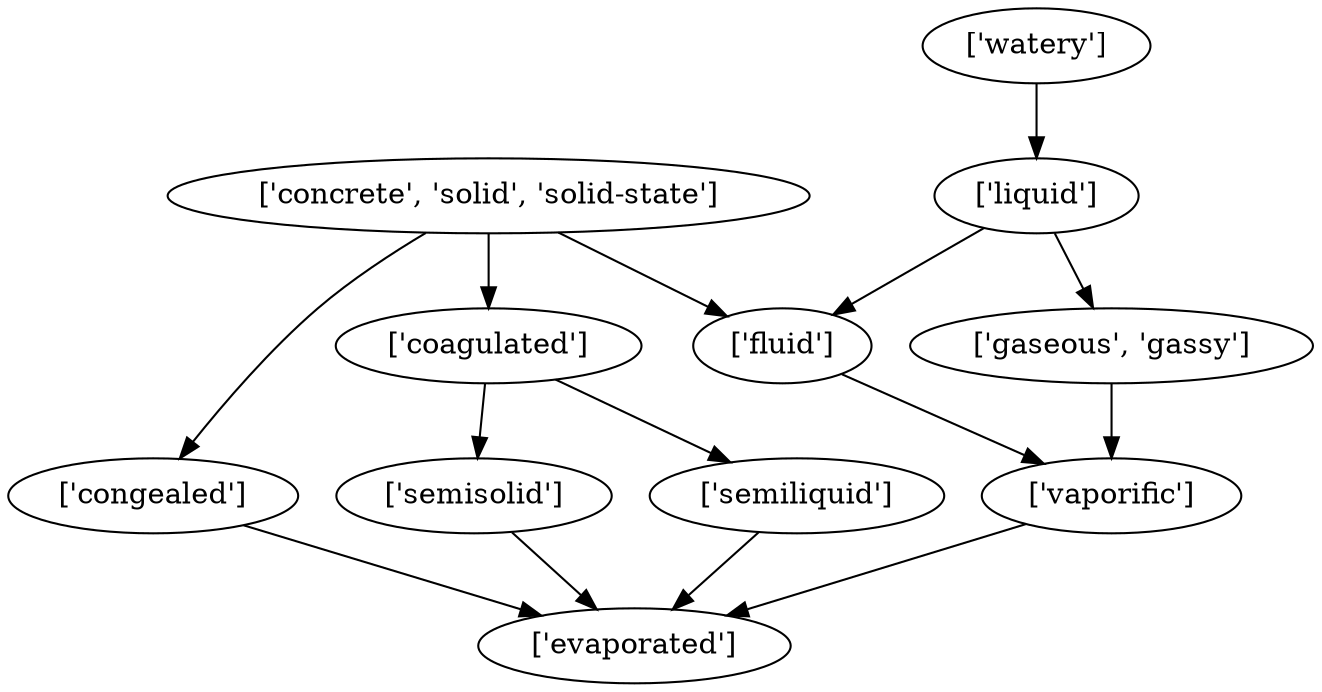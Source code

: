 strict digraph  {
	"['liquid']" -> "['fluid']";
	"['liquid']" -> "['gaseous', 'gassy']";
	"['fluid']" -> "['vaporific']";
	"['gaseous', 'gassy']" -> "['vaporific']";
	"['concrete', 'solid', 'solid-state']" -> "['fluid']";
	"['concrete', 'solid', 'solid-state']" -> "['coagulated']";
	"['concrete', 'solid', 'solid-state']" -> "['congealed']";
	"['coagulated']" -> "['semiliquid']";
	"['coagulated']" -> "['semisolid']";
	"['congealed']" -> "['evaporated']";
	"['semiliquid']" -> "['evaporated']";
	"['vaporific']" -> "['evaporated']";
	"['semisolid']" -> "['evaporated']";
	"['watery']" -> "['liquid']";
}

